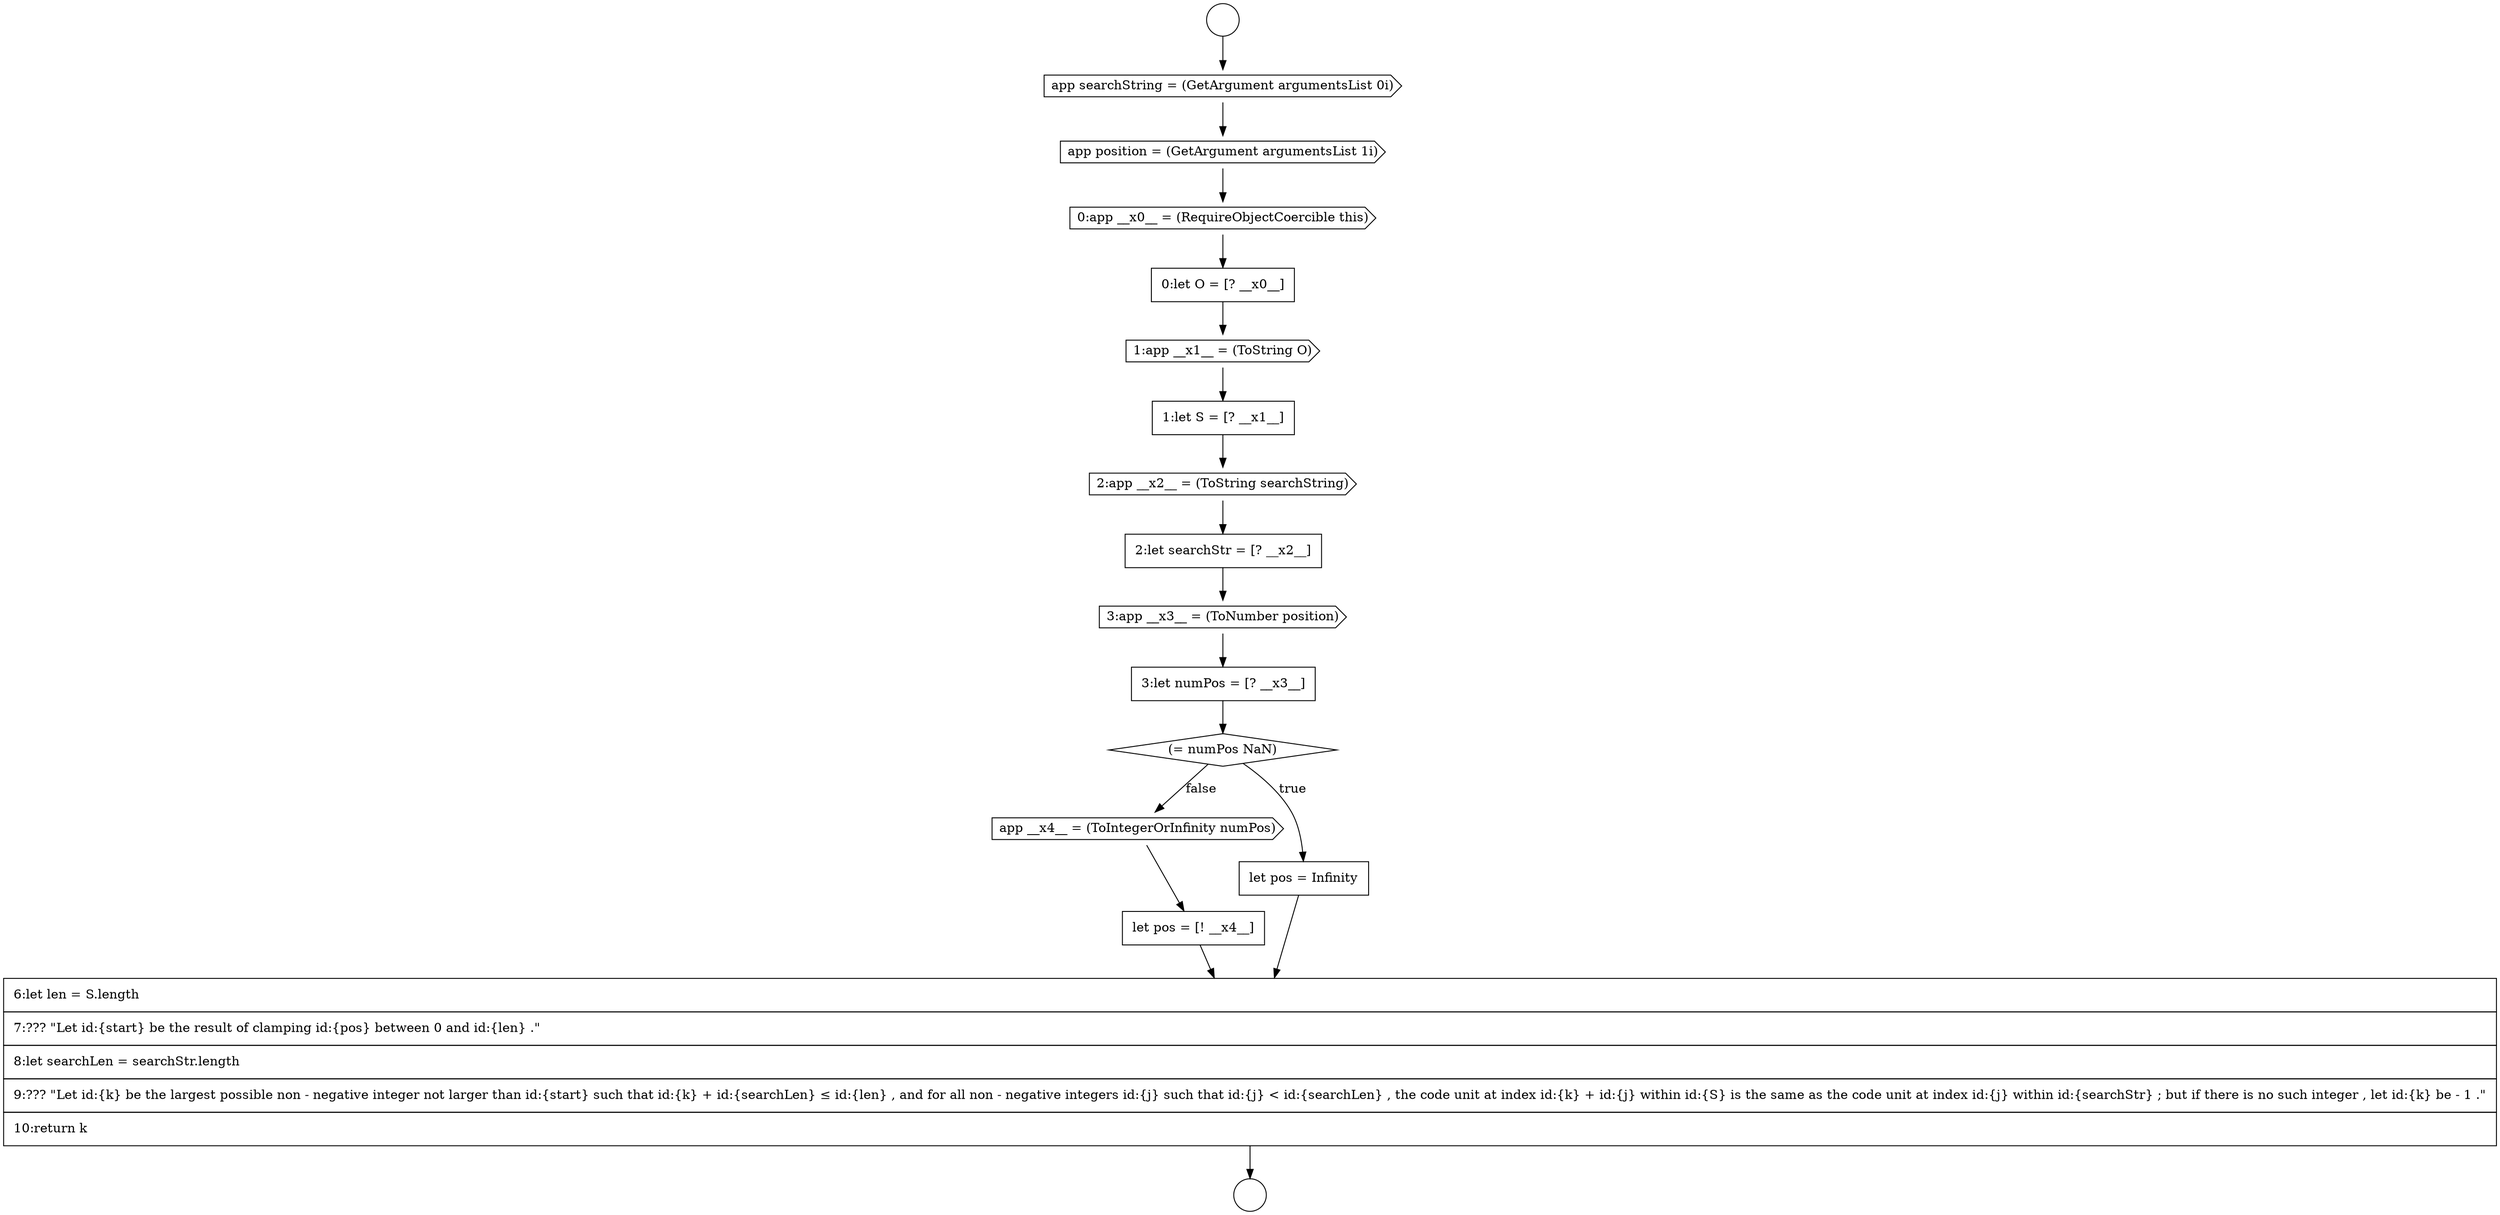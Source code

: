 digraph {
  node14358 [shape=none, margin=0, label=<<font color="black">
    <table border="0" cellborder="1" cellspacing="0" cellpadding="10">
      <tr><td align="left">2:let searchStr = [? __x2__]</td></tr>
    </table>
  </font>> color="black" fillcolor="white" style=filled]
  node14354 [shape=none, margin=0, label=<<font color="black">
    <table border="0" cellborder="1" cellspacing="0" cellpadding="10">
      <tr><td align="left">0:let O = [? __x0__]</td></tr>
    </table>
  </font>> color="black" fillcolor="white" style=filled]
  node14351 [shape=cds, label=<<font color="black">app searchString = (GetArgument argumentsList 0i)</font>> color="black" fillcolor="white" style=filled]
  node14361 [shape=diamond, label=<<font color="black">(= numPos NaN)</font>> color="black" fillcolor="white" style=filled]
  node14357 [shape=cds, label=<<font color="black">2:app __x2__ = (ToString searchString)</font>> color="black" fillcolor="white" style=filled]
  node14363 [shape=cds, label=<<font color="black">app __x4__ = (ToIntegerOrInfinity numPos)</font>> color="black" fillcolor="white" style=filled]
  node14353 [shape=cds, label=<<font color="black">0:app __x0__ = (RequireObjectCoercible this)</font>> color="black" fillcolor="white" style=filled]
  node14352 [shape=cds, label=<<font color="black">app position = (GetArgument argumentsList 1i)</font>> color="black" fillcolor="white" style=filled]
  node14362 [shape=none, margin=0, label=<<font color="black">
    <table border="0" cellborder="1" cellspacing="0" cellpadding="10">
      <tr><td align="left">let pos = Infinity</td></tr>
    </table>
  </font>> color="black" fillcolor="white" style=filled]
  node14360 [shape=none, margin=0, label=<<font color="black">
    <table border="0" cellborder="1" cellspacing="0" cellpadding="10">
      <tr><td align="left">3:let numPos = [? __x3__]</td></tr>
    </table>
  </font>> color="black" fillcolor="white" style=filled]
  node14364 [shape=none, margin=0, label=<<font color="black">
    <table border="0" cellborder="1" cellspacing="0" cellpadding="10">
      <tr><td align="left">let pos = [! __x4__]</td></tr>
    </table>
  </font>> color="black" fillcolor="white" style=filled]
  node14365 [shape=none, margin=0, label=<<font color="black">
    <table border="0" cellborder="1" cellspacing="0" cellpadding="10">
      <tr><td align="left">6:let len = S.length</td></tr>
      <tr><td align="left">7:??? &quot;Let id:{start} be the result of clamping id:{pos} between 0 and id:{len} .&quot;</td></tr>
      <tr><td align="left">8:let searchLen = searchStr.length</td></tr>
      <tr><td align="left">9:??? &quot;Let id:{k} be the largest possible non - negative integer not larger than id:{start} such that id:{k} + id:{searchLen} &le; id:{len} , and for all non - negative integers id:{j} such that id:{j} &lt; id:{searchLen} , the code unit at index id:{k} + id:{j} within id:{S} is the same as the code unit at index id:{j} within id:{searchStr} ; but if there is no such integer , let id:{k} be - 1 .&quot;</td></tr>
      <tr><td align="left">10:return k</td></tr>
    </table>
  </font>> color="black" fillcolor="white" style=filled]
  node14349 [shape=circle label=" " color="black" fillcolor="white" style=filled]
  node14356 [shape=none, margin=0, label=<<font color="black">
    <table border="0" cellborder="1" cellspacing="0" cellpadding="10">
      <tr><td align="left">1:let S = [? __x1__]</td></tr>
    </table>
  </font>> color="black" fillcolor="white" style=filled]
  node14359 [shape=cds, label=<<font color="black">3:app __x3__ = (ToNumber position)</font>> color="black" fillcolor="white" style=filled]
  node14350 [shape=circle label=" " color="black" fillcolor="white" style=filled]
  node14355 [shape=cds, label=<<font color="black">1:app __x1__ = (ToString O)</font>> color="black" fillcolor="white" style=filled]
  node14363 -> node14364 [ color="black"]
  node14358 -> node14359 [ color="black"]
  node14355 -> node14356 [ color="black"]
  node14365 -> node14350 [ color="black"]
  node14357 -> node14358 [ color="black"]
  node14361 -> node14362 [label=<<font color="black">true</font>> color="black"]
  node14361 -> node14363 [label=<<font color="black">false</font>> color="black"]
  node14364 -> node14365 [ color="black"]
  node14354 -> node14355 [ color="black"]
  node14359 -> node14360 [ color="black"]
  node14362 -> node14365 [ color="black"]
  node14356 -> node14357 [ color="black"]
  node14353 -> node14354 [ color="black"]
  node14349 -> node14351 [ color="black"]
  node14352 -> node14353 [ color="black"]
  node14360 -> node14361 [ color="black"]
  node14351 -> node14352 [ color="black"]
}
